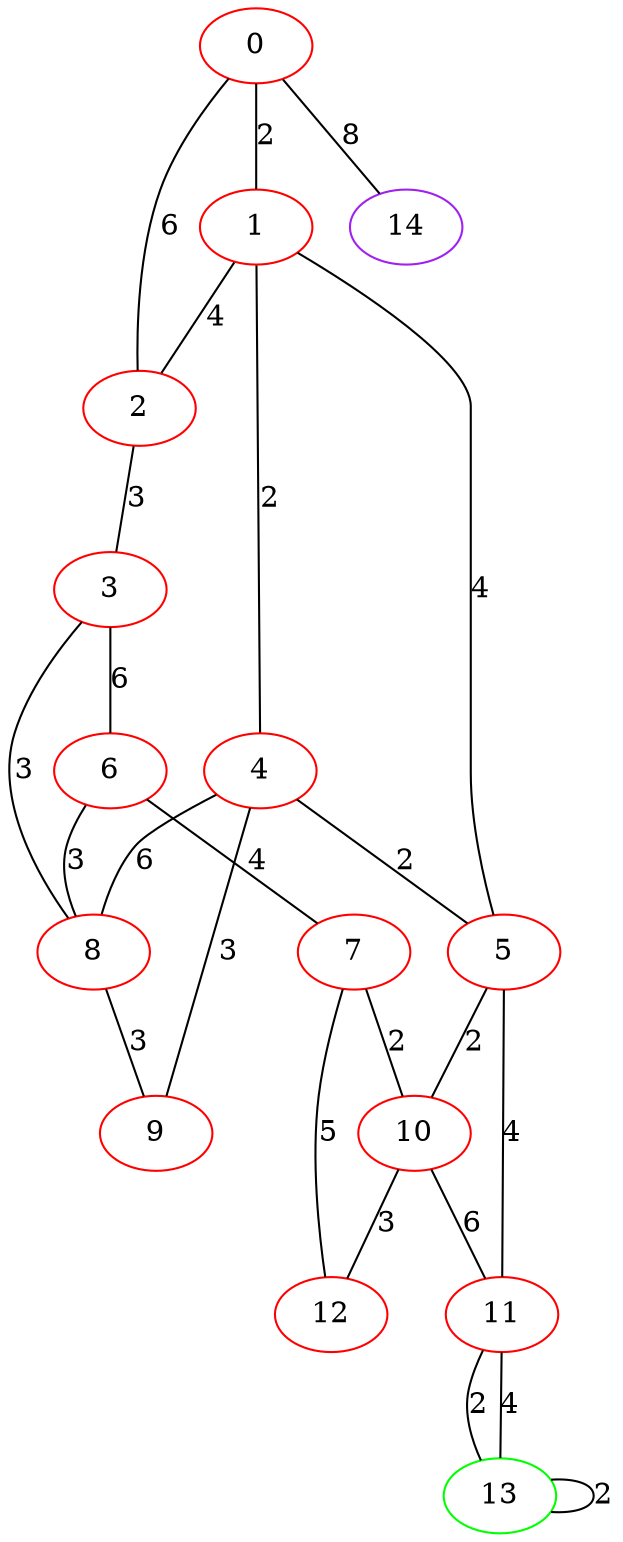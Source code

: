 graph "" {
0 [color=red, weight=1];
1 [color=red, weight=1];
2 [color=red, weight=1];
3 [color=red, weight=1];
4 [color=red, weight=1];
5 [color=red, weight=1];
6 [color=red, weight=1];
7 [color=red, weight=1];
8 [color=red, weight=1];
9 [color=red, weight=1];
10 [color=red, weight=1];
11 [color=red, weight=1];
12 [color=red, weight=1];
13 [color=green, weight=2];
14 [color=purple, weight=4];
0 -- 1  [key=0, label=2];
0 -- 2  [key=0, label=6];
0 -- 14  [key=0, label=8];
1 -- 2  [key=0, label=4];
1 -- 4  [key=0, label=2];
1 -- 5  [key=0, label=4];
2 -- 3  [key=0, label=3];
3 -- 8  [key=0, label=3];
3 -- 6  [key=0, label=6];
4 -- 8  [key=0, label=6];
4 -- 9  [key=0, label=3];
4 -- 5  [key=0, label=2];
5 -- 10  [key=0, label=2];
5 -- 11  [key=0, label=4];
6 -- 8  [key=0, label=3];
6 -- 7  [key=0, label=4];
7 -- 10  [key=0, label=2];
7 -- 12  [key=0, label=5];
8 -- 9  [key=0, label=3];
10 -- 11  [key=0, label=6];
10 -- 12  [key=0, label=3];
11 -- 13  [key=0, label=2];
11 -- 13  [key=1, label=4];
13 -- 13  [key=0, label=2];
}
